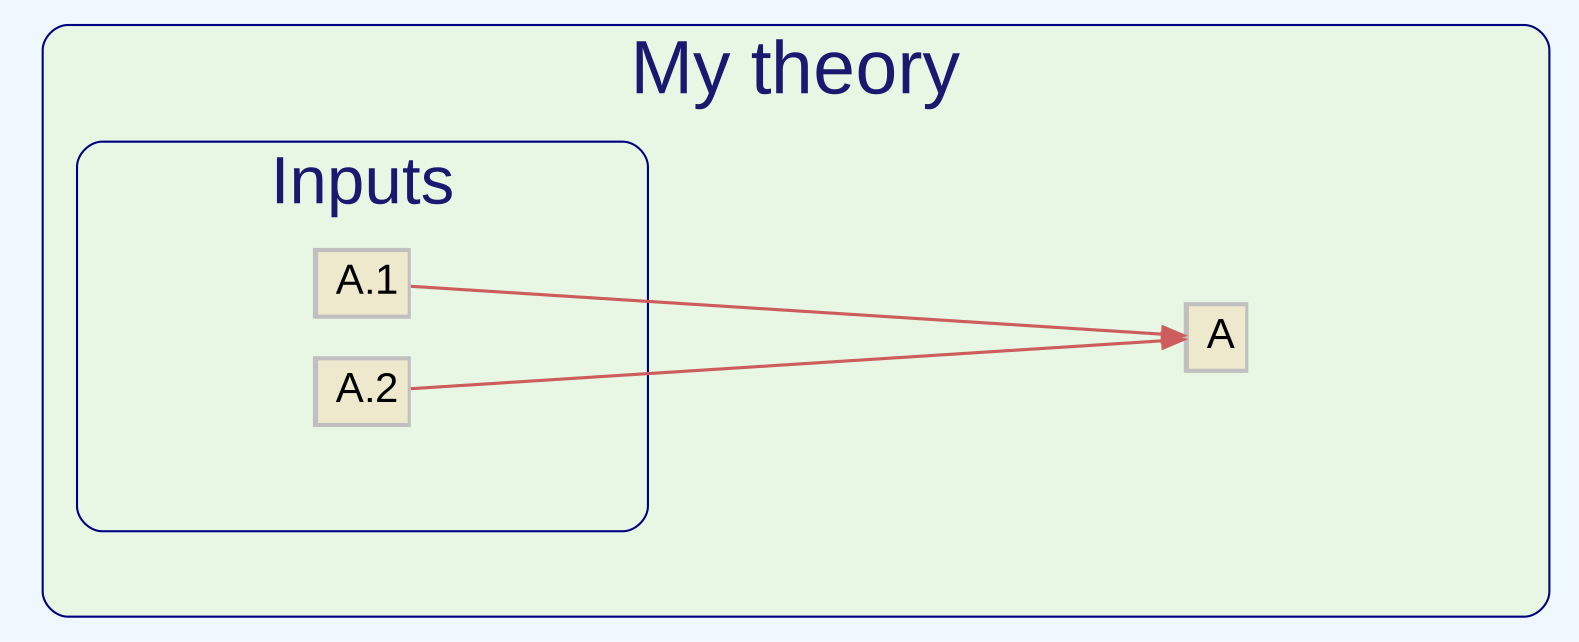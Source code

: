 digraph {
    compound=true;
    fontname=Arial;
    tooltip=" " ;
    ranksep=1
    rankdir=LR
    labeljust=c
    ratio=0.4
    edge[style="bold"] ;graph[bgcolor="aliceblue"  ;];
    node[shape="plaintext" height="0" width="0" fontname = "Arial" tooltip=" " style="filled" fillcolor="gray" ] edge[fontname=Arial fontcolor=indianred fontsize=14.0 penwidth=1.5 tooltip=" " color=indianred  ]A_1->A[ ]
A_2->A[ ]

subgraph cluster_1 {rank=source style=rounded color="navy" fontcolor= "midnightblue" fontsize="36" bgcolor="#E8F6E4" label="1" label="My theory";  cluster_1dummy [style=invis height=.001  width=.001 ] 
subgraph cluster_2 {rank=source style=rounded color="navy" fontcolor= "midnightblue" fontsize="32" bgcolor="#E8F6E4" label="2" label="Inputs";  cluster_2dummy [style=invis height=.001  width=.001 ] A_1 [  label=<<TABLE  BORDER="0" CELLBORDER="0" CELLPADDING="4" CELLSPACING="2" >
      
      
      
      <TR><TD  BORDER="0" CELLPADDING="4"  BGCOLOR="cornsilk2"><FONT POINT-SIZE="20"> A.1</FONT></TD></TR>
      
      </TABLE>> margin="0" ];A_2 [  label=<<TABLE  BORDER="0" CELLBORDER="0" CELLPADDING="4" CELLSPACING="2" >
      
      
      
      <TR><TD  BORDER="0" CELLPADDING="4"  BGCOLOR="cornsilk2"><FONT POINT-SIZE="20"> A.2</FONT></TD></TR>
      
      </TABLE>> margin="0" ];}
subgraph cluster_5 {rank=source style=invis height=.001  width=.001 color="navy" fontcolor= "midnightblue" fontsize="32" bgcolor="#F3FAF0" label="2" label="x0empty";  cluster_5dummy [style=invis height=.001  width=.001 ] A [  label=<<TABLE  BORDER="0" CELLBORDER="0" CELLPADDING="4" CELLSPACING="2" >
      
      
      
      <TR><TD  BORDER="0" CELLPADDING="4"  BGCOLOR="cornsilk2"><FONT POINT-SIZE="20"> A</FONT></TD></TR>
      
      </TABLE>> margin="0" ];}}
  label="" }